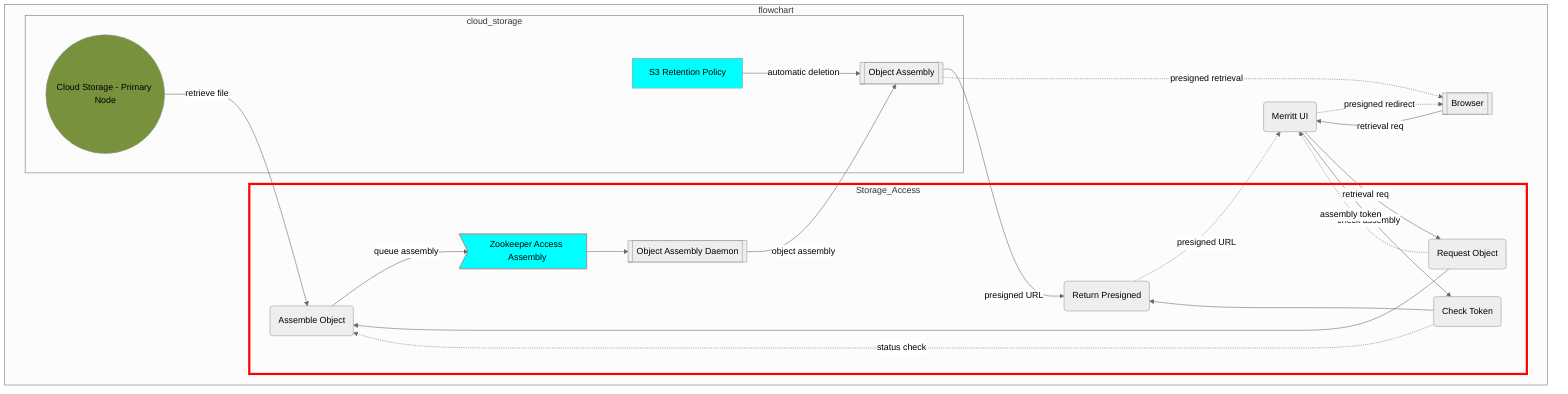 %%{init: {'theme': 'neutral', 'securityLevel': 'loose'}}%%
graph TD
  UI("Merritt UI")
  click UI href "https://github.com/CDLUC3/mrt-dashboard" "source code"
  BROWSER[[Browser]]

  subgraph flowchart
 
    subgraph Storage_Access
      RO(Request Object)
      AO(Assemble Object)
      ZOOACC>Zookeeper Access Assembly]
      click ZOOACC href "https://github.com/CDLUC3/mrt-zoo" "source code"
      ASSDAEMON[[Object Assembly Daemon]]
      CT(Check Token)
      RP(Return Presigned)
    end
 
    subgraph cloud_storage
      CLOUD(("Cloud Storage - Primary Node"))
      click CLOUD href "https://github.com/CDLUC3/mrt-cloud" "source code"
      ASSM[[Object Assembly]]
      CLEAN[S3 Retention Policy]
      CLEAN --> |automatic deletion| ASSM
    end

    BROWSER --> |retrieval req| UI
    UI -.-> |presigned redirect| BROWSER
    UI --> |retrieval req| RO
    UI --> |check assembly| CT
    RO --> AO
    RO -.-> |assembly token| UI
    CLOUD --> |retrieve file| AO
    AO --> |queue assembly| ZOOACC
    ZOOACC --> ASSDAEMON
    ASSDAEMON --> |object assembly| ASSM
    CT -.-> |status check| AO
    ASSM --> |presigned URL| RP
    RP -.-> |presigned URL| UI
    ASSM -.-> |presigned retrieval| BROWSER
    CT --> RP
  end
  style CLOUD fill:#77913C
  style Storage_Access stroke:red,stroke-width:4px
  style CLEAN fill:cyan
  style ZOOACC fill:cyan